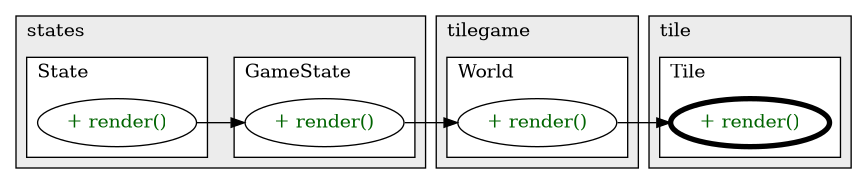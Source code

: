 @startuml

/' diagram meta data start
config=CallConfiguration;
{
  "rootMethod": "tilegame.tile.Tile#render(Graphics,int,int)",
  "projectClassification": {
    "searchMode": "OpenProject", // OpenProject, AllProjects
    "includedProjects": "",
    "pathEndKeywords": "*.impl",
    "isClientPath": "",
    "isClientName": "",
    "isTestPath": "",
    "isTestName": "",
    "isMappingPath": "",
    "isMappingName": "",
    "isDataAccessPath": "",
    "isDataAccessName": "",
    "isDataStructurePath": "",
    "isDataStructureName": "",
    "isInterfaceStructuresPath": "",
    "isInterfaceStructuresName": "",
    "isEntryPointPath": "",
    "isEntryPointName": ""
  },
  "graphRestriction": {
    "classPackageExcludeFilter": "",
    "classPackageIncludeFilter": "",
    "classNameExcludeFilter": "",
    "classNameIncludeFilter": "",
    "methodNameExcludeFilter": "",
    "methodNameIncludeFilter": "",
    "removeByInheritance": "", // inheritance/annotation based filtering is done in a second step
    "removeByAnnotation": "",
    "removeByClassPackage": "", // cleanup the graph after inheritance/annotation based filtering is done
    "removeByClassName": "",
    "cutMappings": false,
    "cutEnum": true,
    "cutTests": true,
    "cutClient": true,
    "cutDataAccess": true,
    "cutInterfaceStructures": true,
    "cutDataStructures": true,
    "cutGetterAndSetter": true,
    "cutConstructors": true
  },
  "graphTraversal": {
    "forwardDepth": 3,
    "backwardDepth": 3,
    "classPackageExcludeFilter": "",
    "classPackageIncludeFilter": "",
    "classNameExcludeFilter": "",
    "classNameIncludeFilter": "",
    "methodNameExcludeFilter": "",
    "methodNameIncludeFilter": "",
    "hideMappings": false,
    "hideDataStructures": false,
    "hidePrivateMethods": true,
    "hideInterfaceCalls": true, // indirection: implementation -> interface (is hidden) -> implementation
    "onlyShowApplicationEntryPoints": false // root node is included
  },
  "details": {
    "aggregation": "GroupByClass", // ByClass, GroupByClass, None
    "showMethodParametersTypes": false,
    "showMethodParametersNames": false,
    "showMethodReturnType": false,
    "showPackageLevels": 2,
    "showCallOrder": false,
    "edgeMode": "MethodsOnly", // TypesOnly, MethodsOnly, TypesAndMethods, MethodsAndDirectTypeUsage
    "showDetailedClassStructure": false
  },
  "rootClass": "tilegame.tile.Tile"
}
diagram meta data end '/



digraph g {
    rankdir="LR"
    splines=polyline
    

'nodes 
subgraph cluster_2105436256 { 
   	label=tilegame
	labeljust=l
	fillcolor="#ececec"
	style=filled
   
   subgraph cluster_236353444 { 
   	label=World
	labeljust=l
	fillcolor=white
	style=filled
   
   World2105436256XXXrender165351083[
	label="+ render()"
	style=filled
	fillcolor=white
	tooltip="World

null"
	fontcolor=darkgreen
];
} 
} 

subgraph cluster_3560110 { 
   	label=tile
	labeljust=l
	fillcolor="#ececec"
	style=filled
   
   subgraph cluster_1185215168 { 
   	label=Tile
	labeljust=l
	fillcolor=white
	style=filled
   
   Tile1515538372XXXrender1317632459[
	label="+ render()"
	style=filled
	fillcolor=white
	tooltip="Tile

null"
	penwidth=4
	fontcolor=darkgreen
];
} 
} 

subgraph cluster_892482046 { 
   	label=states
	labeljust=l
	fillcolor="#ececec"
	style=filled
   
   subgraph cluster_1110538875 { 
   	label=State
	labeljust=l
	fillcolor=white
	style=filled
   
   State892482046XXXrender165351083[
	label="+ render()"
	style=filled
	fillcolor=white
	tooltip="State

null"
	fontcolor=darkgreen
];
} 

subgraph cluster_936728243 { 
   	label=GameState
	labeljust=l
	fillcolor=white
	style=filled
   
   GameState892482046XXXrender165351083[
	label="+ render()"
	style=filled
	fillcolor=white
	tooltip="GameState

null"
	fontcolor=darkgreen
];
} 
} 

'edges    
GameState892482046XXXrender165351083 -> World2105436256XXXrender165351083;
State892482046XXXrender165351083 -> GameState892482046XXXrender165351083;
World2105436256XXXrender165351083 -> Tile1515538372XXXrender1317632459;
    
}
@enduml